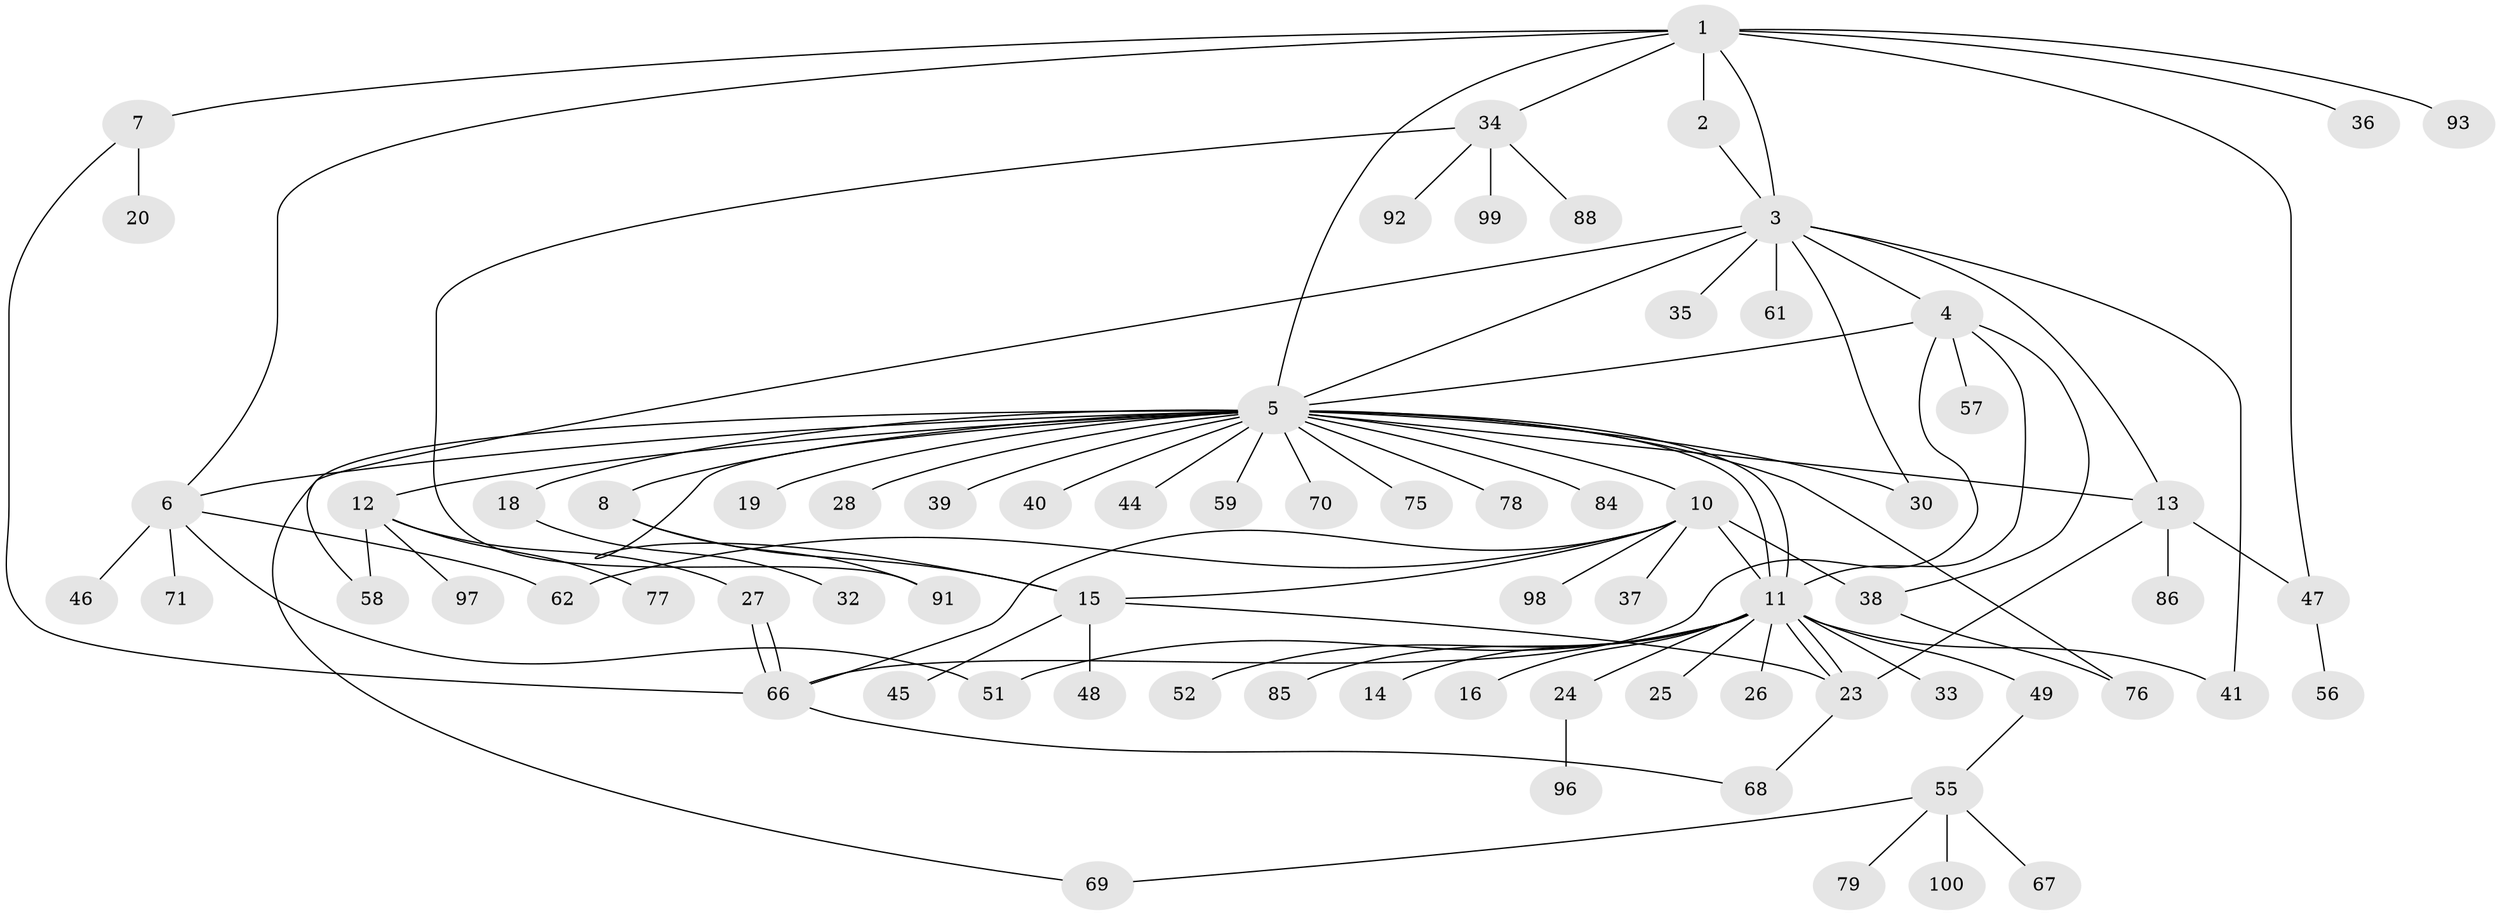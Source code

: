 // original degree distribution, {7: 0.03, 2: 0.23, 11: 0.01, 28: 0.01, 4: 0.09, 5: 0.04, 18: 0.01, 1: 0.49, 6: 0.02, 3: 0.07}
// Generated by graph-tools (version 1.1) at 2025/11/02/27/25 16:11:12]
// undirected, 73 vertices, 100 edges
graph export_dot {
graph [start="1"]
  node [color=gray90,style=filled];
  1 [super="+9"];
  2;
  3 [super="+80"];
  4 [super="+31"];
  5 [super="+21"];
  6 [super="+60"];
  7 [super="+65"];
  8 [super="+22"];
  10 [super="+17"];
  11 [super="+73"];
  12 [super="+89"];
  13 [super="+29"];
  14;
  15 [super="+43"];
  16;
  18;
  19;
  20;
  23 [super="+87"];
  24;
  25 [super="+54"];
  26 [super="+50"];
  27;
  28;
  30;
  32 [super="+81"];
  33;
  34 [super="+64"];
  35;
  36;
  37;
  38 [super="+63"];
  39 [super="+42"];
  40;
  41;
  44;
  45;
  46;
  47 [super="+53"];
  48 [super="+95"];
  49;
  51 [super="+74"];
  52;
  55 [super="+90"];
  56;
  57;
  58;
  59;
  61 [super="+72"];
  62;
  66 [super="+83"];
  67;
  68;
  69;
  70;
  71;
  75 [super="+82"];
  76 [super="+94"];
  77;
  78;
  79;
  84;
  85;
  86;
  88;
  91;
  92;
  93;
  96;
  97;
  98;
  99;
  100;
  1 -- 2;
  1 -- 3;
  1 -- 5;
  1 -- 7;
  1 -- 47;
  1 -- 34;
  1 -- 36;
  1 -- 93;
  1 -- 6;
  2 -- 3;
  3 -- 4;
  3 -- 5;
  3 -- 30;
  3 -- 35;
  3 -- 41;
  3 -- 58;
  3 -- 61;
  3 -- 13;
  4 -- 5;
  4 -- 11;
  4 -- 38;
  4 -- 57;
  4 -- 66;
  5 -- 6;
  5 -- 8;
  5 -- 10;
  5 -- 11;
  5 -- 11;
  5 -- 12;
  5 -- 13;
  5 -- 18;
  5 -- 19;
  5 -- 28;
  5 -- 30;
  5 -- 39 [weight=2];
  5 -- 40;
  5 -- 44;
  5 -- 59;
  5 -- 69;
  5 -- 70;
  5 -- 75;
  5 -- 76;
  5 -- 78;
  5 -- 84;
  5 -- 15;
  6 -- 46;
  6 -- 51;
  6 -- 62;
  6 -- 71;
  7 -- 20;
  7 -- 66;
  8 -- 91;
  8 -- 15;
  10 -- 11 [weight=2];
  10 -- 15;
  10 -- 66;
  10 -- 98;
  10 -- 37;
  10 -- 38;
  10 -- 62;
  11 -- 14;
  11 -- 16;
  11 -- 23;
  11 -- 23;
  11 -- 24;
  11 -- 25;
  11 -- 26 [weight=2];
  11 -- 33;
  11 -- 41;
  11 -- 49;
  11 -- 52;
  11 -- 85;
  11 -- 51;
  12 -- 27;
  12 -- 77;
  12 -- 97;
  12 -- 58;
  13 -- 23;
  13 -- 86;
  13 -- 47;
  15 -- 23;
  15 -- 48;
  15 -- 45;
  18 -- 32;
  23 -- 68;
  24 -- 96;
  27 -- 66;
  27 -- 66;
  34 -- 92;
  34 -- 88;
  34 -- 91;
  34 -- 99;
  38 -- 76;
  47 -- 56;
  49 -- 55;
  55 -- 67;
  55 -- 79;
  55 -- 100;
  55 -- 69;
  66 -- 68;
}
